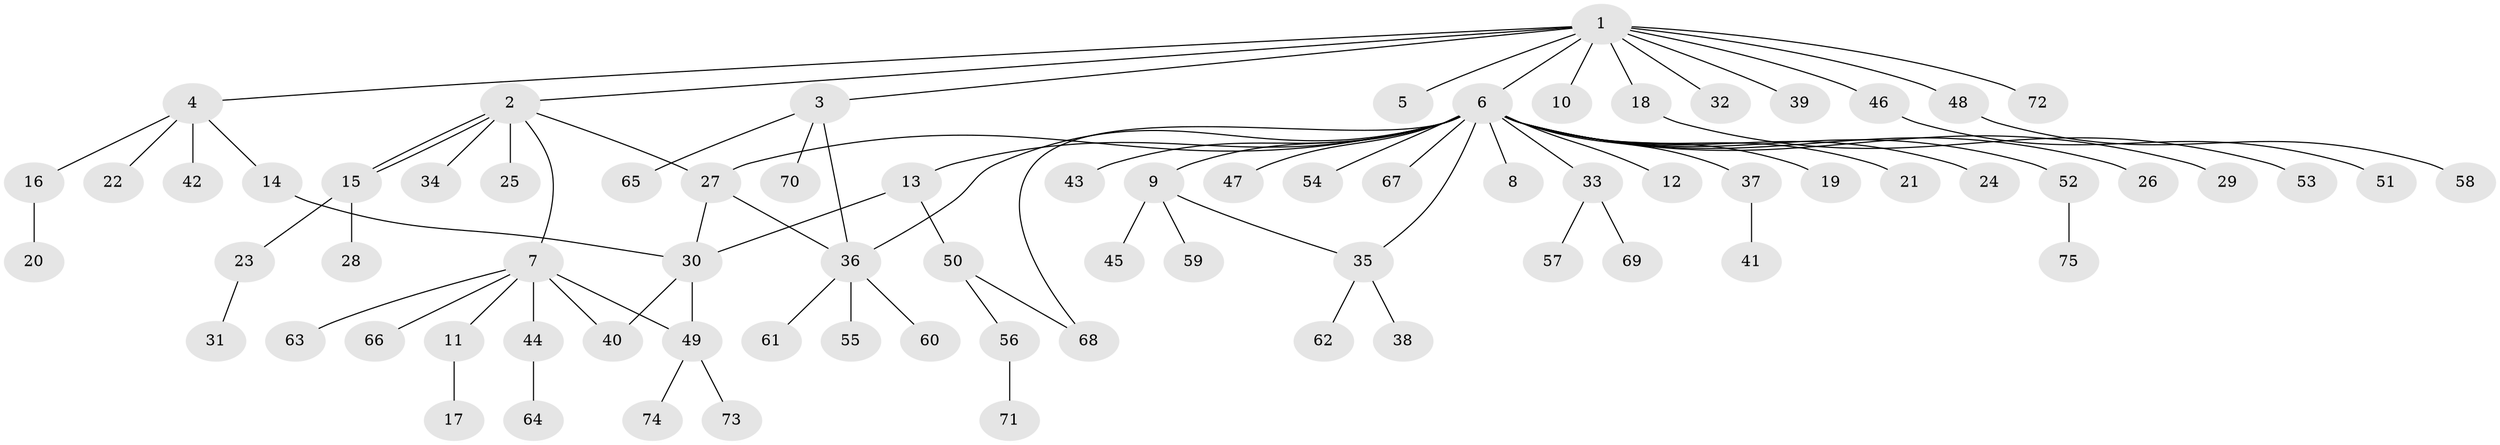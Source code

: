 // coarse degree distribution, {11: 0.017543859649122806, 7: 0.017543859649122806, 3: 0.10526315789473684, 5: 0.03508771929824561, 1: 0.6842105263157895, 21: 0.017543859649122806, 6: 0.017543859649122806, 2: 0.08771929824561403, 4: 0.017543859649122806}
// Generated by graph-tools (version 1.1) at 2025/23/03/03/25 07:23:48]
// undirected, 75 vertices, 84 edges
graph export_dot {
graph [start="1"]
  node [color=gray90,style=filled];
  1;
  2;
  3;
  4;
  5;
  6;
  7;
  8;
  9;
  10;
  11;
  12;
  13;
  14;
  15;
  16;
  17;
  18;
  19;
  20;
  21;
  22;
  23;
  24;
  25;
  26;
  27;
  28;
  29;
  30;
  31;
  32;
  33;
  34;
  35;
  36;
  37;
  38;
  39;
  40;
  41;
  42;
  43;
  44;
  45;
  46;
  47;
  48;
  49;
  50;
  51;
  52;
  53;
  54;
  55;
  56;
  57;
  58;
  59;
  60;
  61;
  62;
  63;
  64;
  65;
  66;
  67;
  68;
  69;
  70;
  71;
  72;
  73;
  74;
  75;
  1 -- 2;
  1 -- 3;
  1 -- 4;
  1 -- 5;
  1 -- 6;
  1 -- 10;
  1 -- 18;
  1 -- 32;
  1 -- 39;
  1 -- 46;
  1 -- 48;
  1 -- 72;
  2 -- 7;
  2 -- 15;
  2 -- 15;
  2 -- 25;
  2 -- 27;
  2 -- 34;
  3 -- 36;
  3 -- 65;
  3 -- 70;
  4 -- 14;
  4 -- 16;
  4 -- 22;
  4 -- 42;
  6 -- 8;
  6 -- 9;
  6 -- 12;
  6 -- 13;
  6 -- 19;
  6 -- 21;
  6 -- 24;
  6 -- 26;
  6 -- 27;
  6 -- 29;
  6 -- 33;
  6 -- 35;
  6 -- 36;
  6 -- 37;
  6 -- 43;
  6 -- 47;
  6 -- 52;
  6 -- 54;
  6 -- 67;
  6 -- 68;
  7 -- 11;
  7 -- 40;
  7 -- 44;
  7 -- 49;
  7 -- 63;
  7 -- 66;
  9 -- 35;
  9 -- 45;
  9 -- 59;
  11 -- 17;
  13 -- 30;
  13 -- 50;
  14 -- 30;
  15 -- 23;
  15 -- 28;
  16 -- 20;
  18 -- 53;
  23 -- 31;
  27 -- 30;
  27 -- 36;
  30 -- 40;
  30 -- 49;
  33 -- 57;
  33 -- 69;
  35 -- 38;
  35 -- 62;
  36 -- 55;
  36 -- 60;
  36 -- 61;
  37 -- 41;
  44 -- 64;
  46 -- 51;
  48 -- 58;
  49 -- 73;
  49 -- 74;
  50 -- 56;
  50 -- 68;
  52 -- 75;
  56 -- 71;
}
